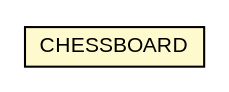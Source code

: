 #!/usr/local/bin/dot
#
# Class diagram 
# Generated by UMLGraph version R5_6 (http://www.umlgraph.org/)
#

digraph G {
	edge [fontname="arial",fontsize=10,labelfontname="arial",labelfontsize=10];
	node [fontname="arial",fontsize=10,shape=plaintext];
	nodesep=0.25;
	ranksep=0.5;
	// xml.third_party.jaxb.chessboard.dtos.CHESSBOARD
	c10849 [label=<<table title="xml.third_party.jaxb.chessboard.dtos.CHESSBOARD" border="0" cellborder="1" cellspacing="0" cellpadding="2" port="p" bgcolor="lemonChiffon" href="./CHESSBOARD.html">
		<tr><td><table border="0" cellspacing="0" cellpadding="1">
<tr><td align="center" balign="center"> CHESSBOARD </td></tr>
		</table></td></tr>
		</table>>, URL="./CHESSBOARD.html", fontname="arial", fontcolor="black", fontsize=10.0];
}

